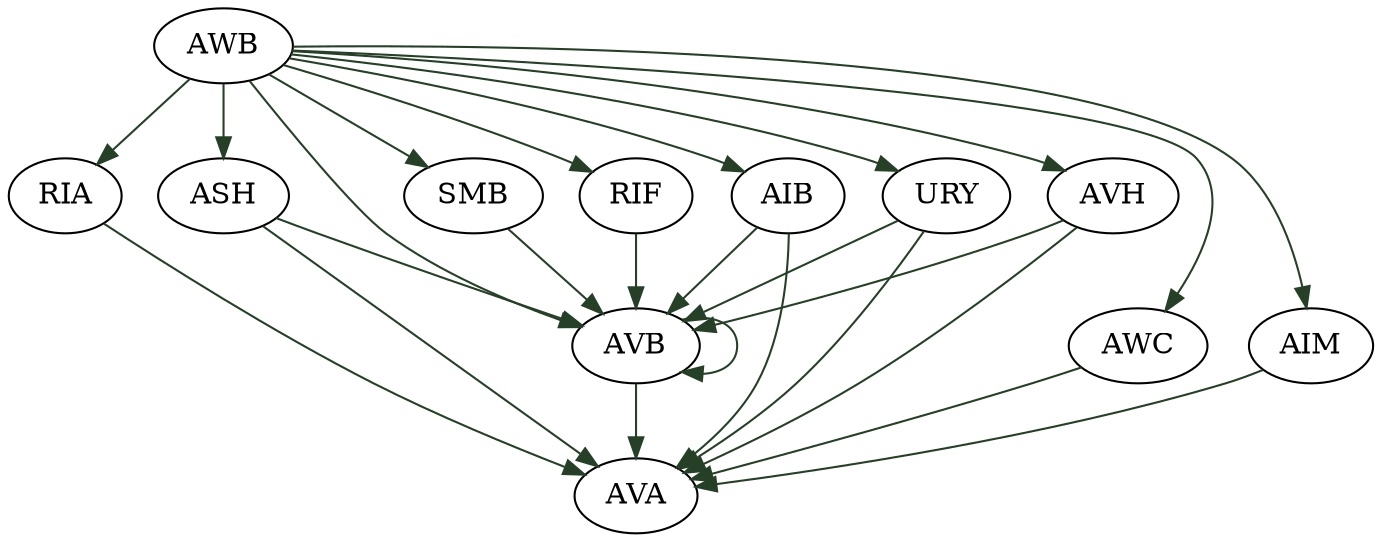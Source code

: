 digraph "" {
	AWB	[layer=0];
	SMB	[layer=0];
	AWB -> SMB	[key=0,
		color="#264027",
		edge_type=chemical,
		graph_type=class_graph,
		weight=3];
	RIA	[layer=0];
	AWB -> RIA	[key=0,
		color="#264027",
		edge_type=chemical,
		graph_type=class_graph,
		weight=13];
	RIF	[layer=0];
	AWB -> RIF	[key=0,
		color="#264027",
		edge_type=chemical,
		graph_type=class_graph,
		weight=1];
	AVB	[layer=1];
	AWB -> AVB	[key=0,
		color="#264027",
		edge_type=chemical,
		graph_type=class_graph,
		weight=4];
	ASH	[layer=0];
	AWB -> ASH	[key=0,
		color="#264027",
		edge_type=chemical,
		graph_type=class_graph,
		weight=4];
	AIB	[layer=0];
	AWB -> AIB	[key=0,
		color="#264027",
		edge_type=chemical,
		graph_type=class_graph,
		weight=1];
	AWC	[layer=0];
	AWB -> AWC	[key=0,
		color="#264027",
		edge_type=chemical,
		graph_type=class_graph,
		weight=1];
	URY	[layer=0];
	AWB -> URY	[key=0,
		color="#264027",
		edge_type=chemical,
		graph_type=class_graph,
		weight=1];
	AIM	[layer=0];
	AWB -> AIM	[key=0,
		color="#264027",
		edge_type=chemical,
		graph_type=class_graph,
		weight=1];
	AVH	[layer=0];
	AWB -> AVH	[key=0,
		color="#264027",
		edge_type=chemical,
		graph_type=class_graph,
		weight=2];
	SMB -> AVB	[key=0,
		color="#264027",
		edge_type=chemical,
		graph_type=class_graph,
		weight=1];
	AVA	[layer=1];
	RIA -> AVA	[key=0,
		color="#264027",
		edge_type=chemical,
		graph_type=class_graph,
		weight=4];
	RIF -> AVB	[key=0,
		color="#264027",
		edge_type=chemical,
		graph_type=class_graph,
		weight=36];
	AVB -> AVB	[key=0,
		color="#264027",
		edge_type=chemical,
		graph_type=class_graph,
		weight=8];
	AVB -> AVA	[key=0,
		color="#264027",
		edge_type=chemical,
		graph_type=class_graph,
		weight=47];
	ASH -> AVB	[key=0,
		color="#264027",
		edge_type=chemical,
		graph_type=class_graph,
		weight=20];
	ASH -> AVA	[key=0,
		color="#264027",
		edge_type=chemical,
		graph_type=class_graph,
		weight=26];
	AIB -> AVB	[key=0,
		color="#264027",
		edge_type=chemical,
		graph_type=class_graph,
		weight=13];
	AIB -> AVA	[key=0,
		color="#264027",
		edge_type=chemical,
		graph_type=class_graph,
		weight=2];
	AWC -> AVA	[key=0,
		color="#264027",
		edge_type=chemical,
		graph_type=class_graph,
		weight=1];
	URY -> AVB	[key=0,
		color="#264027",
		edge_type=chemical,
		graph_type=class_graph,
		weight=5];
	URY -> AVA	[key=0,
		color="#264027",
		edge_type=chemical,
		graph_type=class_graph,
		weight=2];
	AIM -> AVA	[key=0,
		color="#264027",
		edge_type=chemical,
		graph_type=class_graph,
		weight=1];
	AVH -> AVB	[key=0,
		color="#264027",
		edge_type=chemical,
		graph_type=class_graph,
		weight=4];
	AVH -> AVA	[key=0,
		color="#264027",
		edge_type=chemical,
		graph_type=class_graph,
		weight=1];
}
